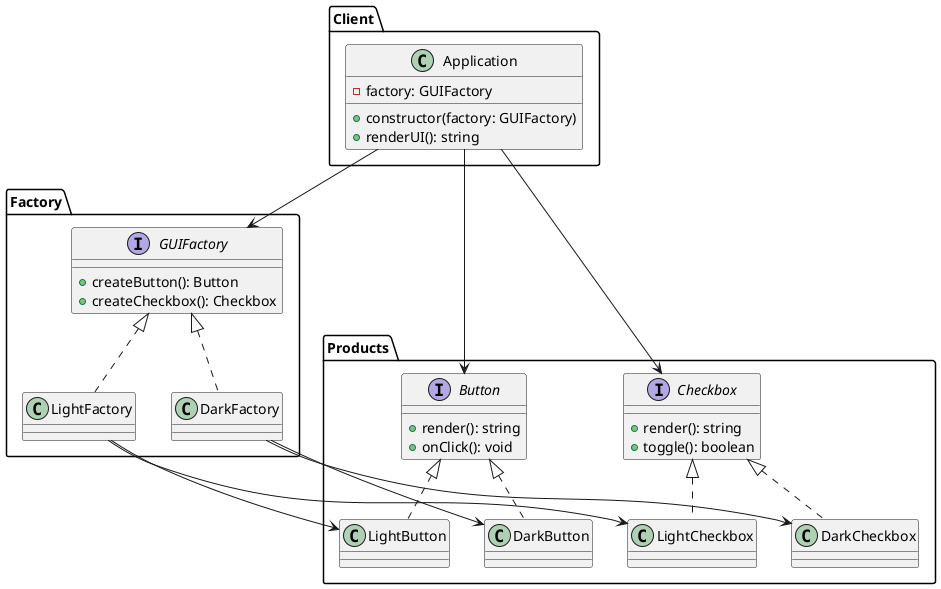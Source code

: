 @startuml
package "Products" {
  interface Button {
    +render(): string
    +onClick(): void
  }
  interface Checkbox {
    +render(): string
    +toggle(): boolean
  }

  class LightButton
  class DarkButton
  class LightCheckbox
  class DarkCheckbox

  Button <|.. LightButton
  Button <|.. DarkButton
  Checkbox <|.. LightCheckbox
  Checkbox <|.. DarkCheckbox
}

package "Factory" {
  interface GUIFactory {
    +createButton(): Button
    +createCheckbox(): Checkbox
  }

  class LightFactory
  class DarkFactory

  GUIFactory <|.. LightFactory
  GUIFactory <|.. DarkFactory
  LightFactory --> LightButton
  LightFactory --> LightCheckbox
  DarkFactory --> DarkButton
  DarkFactory --> DarkCheckbox
}

package "Client" {
  class Application {
    -factory: GUIFactory
    +constructor(factory: GUIFactory)
    +renderUI(): string
  }
  Application --> GUIFactory
  Application --> Button
  Application --> Checkbox
}

@enduml